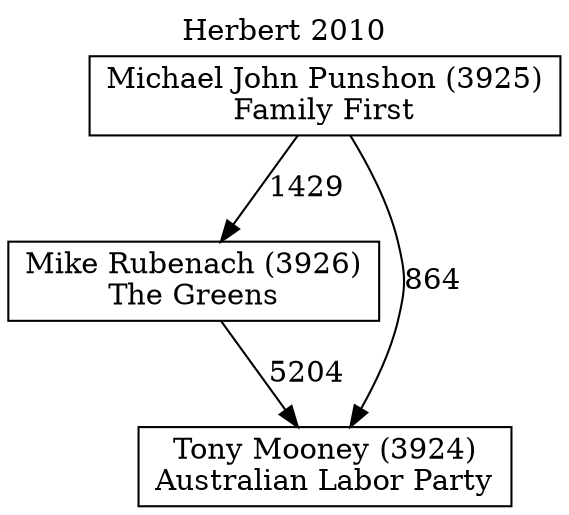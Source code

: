 // House preference flow
digraph "Tony Mooney (3924)_Herbert_2010" {
	graph [label="Herbert 2010" labelloc=t mclimit=10]
	node [shape=box]
	"Michael John Punshon (3925)" [label="Michael John Punshon (3925)
Family First"]
	"Mike Rubenach (3926)" [label="Mike Rubenach (3926)
The Greens"]
	"Tony Mooney (3924)" [label="Tony Mooney (3924)
Australian Labor Party"]
	"Michael John Punshon (3925)" -> "Mike Rubenach (3926)" [label=1429]
	"Michael John Punshon (3925)" -> "Tony Mooney (3924)" [label=864]
	"Mike Rubenach (3926)" -> "Tony Mooney (3924)" [label=5204]
}
